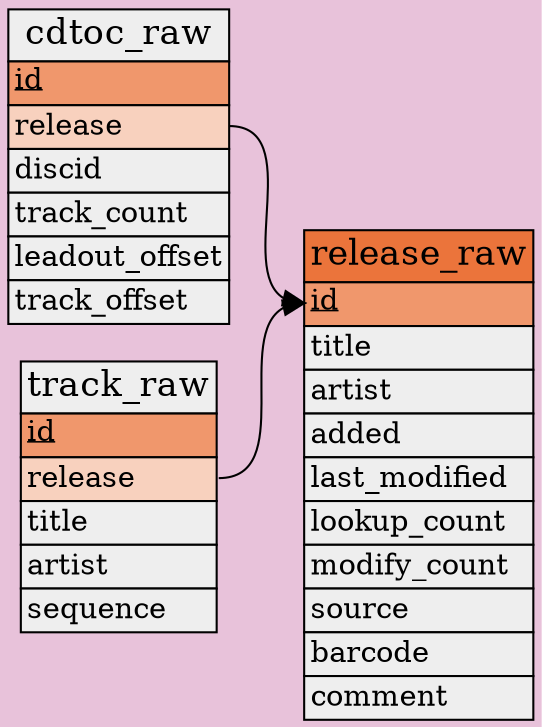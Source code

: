 // Automatically generated, do not edit.
// - Database schema sequence: 30
digraph cdstub_details {
    tooltip = "Tables for CD stub"
    graph [
        bgcolor = "#e8c2da"
        concentrate = true
        pack = true
        rankdir = "LR"
    ];
    node [
        shape = plain
    ];

    // Tables
    "musicbrainz.cdtoc_raw" [
        label = <
            <table border="0" cellspacing="0" cellborder="1">
                <tr><td bgcolor="#eeeeee"><font point-size="17">cdtoc_raw</font></td></tr>
                <tr><td bgcolor="#f0976c" align="left" port="id"><font point-size="14"><u>id</u></font></td></tr>
                <tr><td bgcolor="#f8d1be" align="left" port="release"><font point-size="14">release</font></td></tr>
                <tr><td bgcolor="#eeeeee" align="left" port="discid"><font point-size="14">discid</font></td></tr>
                <tr><td bgcolor="#eeeeee" align="left" port="track_count"><font point-size="14">track_count</font></td></tr>
                <tr><td bgcolor="#eeeeee" align="left" port="leadout_offset"><font point-size="14">leadout_offset</font></td></tr>
                <tr><td bgcolor="#eeeeee" align="left" port="track_offset"><font point-size="14">track_offset</font></td></tr>
            </table>
        >
    ];
    "musicbrainz.release_raw" [
        label = <
            <table border="0" cellspacing="0" cellborder="1">
                <tr><td bgcolor="#eb743b"><font point-size="17">release_raw</font></td></tr>
                <tr><td bgcolor="#f0976c" align="left" port="id"><font point-size="14"><u>id</u></font></td></tr>
                <tr><td bgcolor="#eeeeee" align="left" port="title"><font point-size="14">title</font></td></tr>
                <tr><td bgcolor="#eeeeee" align="left" port="artist"><font point-size="14">artist</font></td></tr>
                <tr><td bgcolor="#eeeeee" align="left" port="added"><font point-size="14">added</font></td></tr>
                <tr><td bgcolor="#eeeeee" align="left" port="last_modified"><font point-size="14">last_modified</font></td></tr>
                <tr><td bgcolor="#eeeeee" align="left" port="lookup_count"><font point-size="14">lookup_count</font></td></tr>
                <tr><td bgcolor="#eeeeee" align="left" port="modify_count"><font point-size="14">modify_count</font></td></tr>
                <tr><td bgcolor="#eeeeee" align="left" port="source"><font point-size="14">source</font></td></tr>
                <tr><td bgcolor="#eeeeee" align="left" port="barcode"><font point-size="14">barcode</font></td></tr>
                <tr><td bgcolor="#eeeeee" align="left" port="comment"><font point-size="14">comment</font></td></tr>
            </table>
        >
    ];
    "musicbrainz.track_raw" [
        label = <
            <table border="0" cellspacing="0" cellborder="1">
                <tr><td bgcolor="#eeeeee"><font point-size="17">track_raw</font></td></tr>
                <tr><td bgcolor="#f0976c" align="left" port="id"><font point-size="14"><u>id</u></font></td></tr>
                <tr><td bgcolor="#f8d1be" align="left" port="release"><font point-size="14">release</font></td></tr>
                <tr><td bgcolor="#eeeeee" align="left" port="title"><font point-size="14">title</font></td></tr>
                <tr><td bgcolor="#eeeeee" align="left" port="artist"><font point-size="14">artist</font></td></tr>
                <tr><td bgcolor="#eeeeee" align="left" port="sequence"><font point-size="14">sequence</font></td></tr>
            </table>
        >
    ];

    // References
    "musicbrainz.cdtoc_raw":"release" -> "musicbrainz.release_raw":"id"
    "musicbrainz.track_raw":"release" -> "musicbrainz.release_raw":"id"
}
